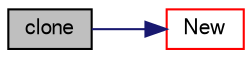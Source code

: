 digraph "clone"
{
  bgcolor="transparent";
  edge [fontname="FreeSans",fontsize="10",labelfontname="FreeSans",labelfontsize="10"];
  node [fontname="FreeSans",fontsize="10",shape=record];
  rankdir="LR";
  Node76 [label="clone",height=0.2,width=0.4,color="black", fillcolor="grey75", style="filled", fontcolor="black"];
  Node76 -> Node77 [color="midnightblue",fontsize="10",style="solid",fontname="FreeSans"];
  Node77 [label="New",height=0.2,width=0.4,color="red",URL="$a24738.html#aeeb461ee0cae2ad57fa0e89cf3f7389f",tooltip="New function which constructs and returns pointer to a curvedEdge. "];
}
